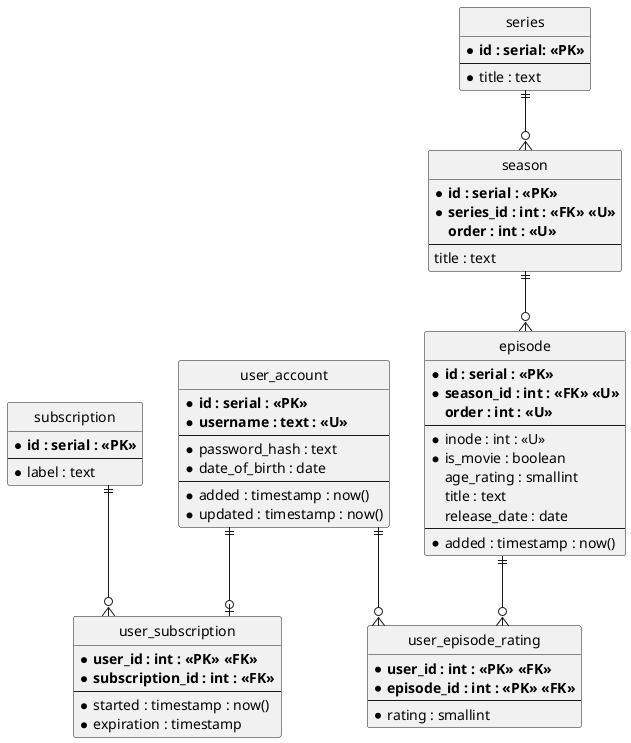 ' This file is used by PlantUML to generate the associated PNG image.

@startuml entity-relationship-diagram

'''''''''''''''''''''
' PLANTUML SETTINGS '
'''''''''''''''''''''

' hide the spot
hide circle

' avoid problems with angled crows feet
skinparam linetype ortho

''''''''''
' TABLES '
''''''''''

entity user_account {
	* **id : serial : <<PK>>**
	* **username : text : <<U>>**
	--
	* password_hash : text
	* date_of_birth : date
	--
	* added : timestamp : now()
	* updated : timestamp : now()
}

entity subscription {
	* **id : serial : <<PK>>**
	--
	* label : text
}

entity user_subscription {
	* **user_id : int : <<PK>> <<FK>>**
	* **subscription_id : int : <<FK>>**
	--
	* started : timestamp : now()
	* expiration : timestamp
}

entity series {
	* **id : serial: <<PK>>**
	--
	* title : text
}

entity season {
	* **id : serial : <<PK>>**
	* **series_id : int : <<FK>> <<U>>**
	**order : int : <<U>>**
	--
	title : text
}

entity episode {
	* **id : serial : <<PK>>**
	* **season_id : int : <<FK>> <<U>>**
	**order : int : <<U>>**
	--
	* inode : int : <<U>>
	* is_movie : boolean
	age_rating : smallint
	title : text
	release_date : date
	--
	* added : timestamp : now()
}

entity user_episode_rating {
	* **user_id : int : <<PK>> <<FK>>**
	* **episode_id : int : <<PK>> <<FK>>**
	--
	* rating : smallint
}

'''''''''''''''''
' RELATIONSHIPS '
'''''''''''''''''

user_account ||--o| user_subscription
subscription ||--o{ user_subscription

episode      ||--o{ user_episode_rating
user_account ||--o{ user_episode_rating

series ||--o{ season
season ||--o{ episode

@enduml
